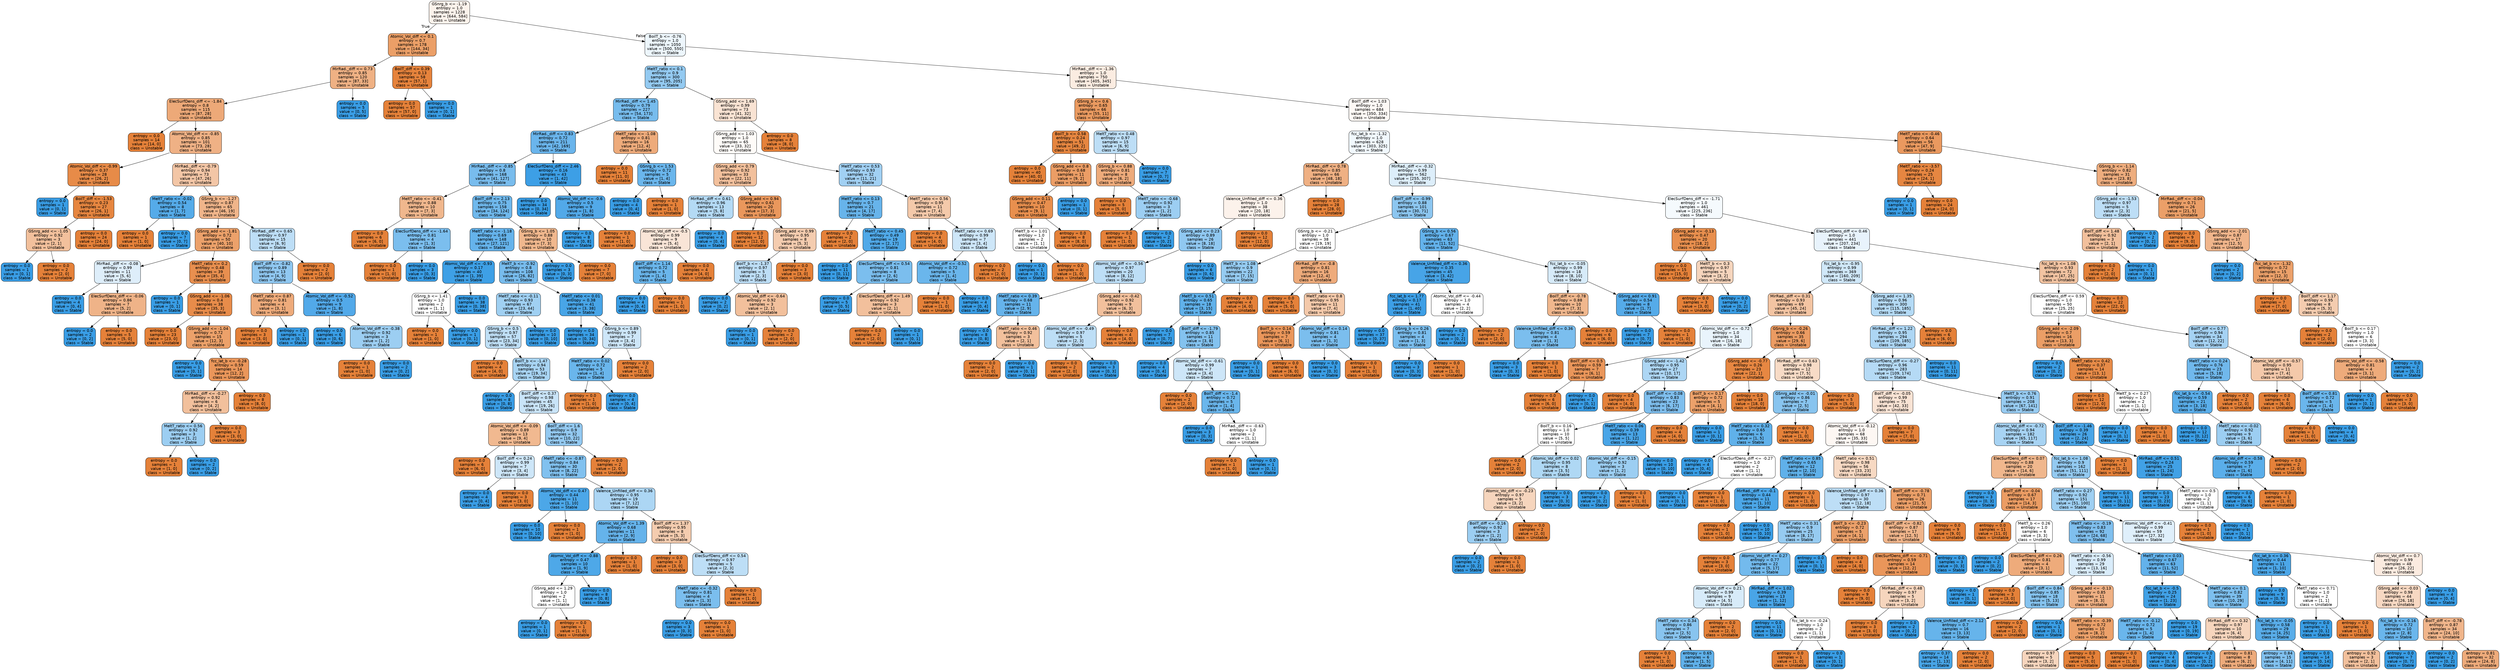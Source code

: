 digraph Tree {
node [shape=box, style="filled, rounded", color="black", fontname=helvetica] ;
edge [fontname=helvetica] ;
0 [label="GSnrg_b <= -1.19\nentropy = 1.0\nsamples = 1228\nvalue = [644, 584]\nclass = Unstable", fillcolor="#e5813918"] ;
1 [label="Atomic_Vol_diff <= 0.1\nentropy = 0.7\nsamples = 178\nvalue = [144, 34]\nclass = Unstable", fillcolor="#e58139c3"] ;
0 -> 1 [labeldistance=2.5, labelangle=45, headlabel="True"] ;
2 [label="MirRad._diff <= 0.73\nentropy = 0.85\nsamples = 120\nvalue = [87, 33]\nclass = Unstable", fillcolor="#e581399e"] ;
1 -> 2 ;
3 [label="ElecSurfDens_diff <= -1.84\nentropy = 0.8\nsamples = 115\nvalue = [87, 28]\nclass = Unstable", fillcolor="#e58139ad"] ;
2 -> 3 ;
4 [label="entropy = 0.0\nsamples = 14\nvalue = [14, 0]\nclass = Unstable", fillcolor="#e58139ff"] ;
3 -> 4 ;
5 [label="Atomic_Vol_diff <= -0.85\nentropy = 0.85\nsamples = 101\nvalue = [73, 28]\nclass = Unstable", fillcolor="#e581399d"] ;
3 -> 5 ;
6 [label="Atomic_Vol_diff <= -0.99\nentropy = 0.37\nsamples = 28\nvalue = [26, 2]\nclass = Unstable", fillcolor="#e58139eb"] ;
5 -> 6 ;
7 [label="entropy = 0.0\nsamples = 1\nvalue = [0, 1]\nclass = Stable", fillcolor="#399de5ff"] ;
6 -> 7 ;
8 [label="BoilT_diff <= -1.53\nentropy = 0.23\nsamples = 27\nvalue = [26, 1]\nclass = Unstable", fillcolor="#e58139f5"] ;
6 -> 8 ;
9 [label="GSnrg_add <= -1.05\nentropy = 0.92\nsamples = 3\nvalue = [2, 1]\nclass = Unstable", fillcolor="#e581397f"] ;
8 -> 9 ;
10 [label="entropy = 0.0\nsamples = 1\nvalue = [0, 1]\nclass = Stable", fillcolor="#399de5ff"] ;
9 -> 10 ;
11 [label="entropy = 0.0\nsamples = 2\nvalue = [2, 0]\nclass = Unstable", fillcolor="#e58139ff"] ;
9 -> 11 ;
12 [label="entropy = 0.0\nsamples = 24\nvalue = [24, 0]\nclass = Unstable", fillcolor="#e58139ff"] ;
8 -> 12 ;
13 [label="MirRad._diff <= -0.79\nentropy = 0.94\nsamples = 73\nvalue = [47, 26]\nclass = Unstable", fillcolor="#e5813972"] ;
5 -> 13 ;
14 [label="MeltT_ratio <= -0.02\nentropy = 0.54\nsamples = 8\nvalue = [1, 7]\nclass = Stable", fillcolor="#399de5db"] ;
13 -> 14 ;
15 [label="entropy = 0.0\nsamples = 1\nvalue = [1, 0]\nclass = Unstable", fillcolor="#e58139ff"] ;
14 -> 15 ;
16 [label="entropy = 0.0\nsamples = 7\nvalue = [0, 7]\nclass = Stable", fillcolor="#399de5ff"] ;
14 -> 16 ;
17 [label="GSnrg_b <= -1.27\nentropy = 0.87\nsamples = 65\nvalue = [46, 19]\nclass = Unstable", fillcolor="#e5813996"] ;
13 -> 17 ;
18 [label="GSnrg_add <= -1.81\nentropy = 0.72\nsamples = 50\nvalue = [40, 10]\nclass = Unstable", fillcolor="#e58139bf"] ;
17 -> 18 ;
19 [label="MirRad._diff <= -0.08\nentropy = 0.99\nsamples = 11\nvalue = [5, 6]\nclass = Stable", fillcolor="#399de52a"] ;
18 -> 19 ;
20 [label="entropy = 0.0\nsamples = 4\nvalue = [0, 4]\nclass = Stable", fillcolor="#399de5ff"] ;
19 -> 20 ;
21 [label="ElecSurfDens_diff <= -0.06\nentropy = 0.86\nsamples = 7\nvalue = [5, 2]\nclass = Unstable", fillcolor="#e5813999"] ;
19 -> 21 ;
22 [label="entropy = 0.0\nsamples = 2\nvalue = [0, 2]\nclass = Stable", fillcolor="#399de5ff"] ;
21 -> 22 ;
23 [label="entropy = 0.0\nsamples = 5\nvalue = [5, 0]\nclass = Unstable", fillcolor="#e58139ff"] ;
21 -> 23 ;
24 [label="MeltT_ratio <= 0.2\nentropy = 0.48\nsamples = 39\nvalue = [35, 4]\nclass = Unstable", fillcolor="#e58139e2"] ;
18 -> 24 ;
25 [label="entropy = 0.0\nsamples = 1\nvalue = [0, 1]\nclass = Stable", fillcolor="#399de5ff"] ;
24 -> 25 ;
26 [label="GSnrg_add <= -1.06\nentropy = 0.4\nsamples = 38\nvalue = [35, 3]\nclass = Unstable", fillcolor="#e58139e9"] ;
24 -> 26 ;
27 [label="entropy = 0.0\nsamples = 23\nvalue = [23, 0]\nclass = Unstable", fillcolor="#e58139ff"] ;
26 -> 27 ;
28 [label="GSnrg_add <= -1.04\nentropy = 0.72\nsamples = 15\nvalue = [12, 3]\nclass = Unstable", fillcolor="#e58139bf"] ;
26 -> 28 ;
29 [label="entropy = 0.0\nsamples = 1\nvalue = [0, 1]\nclass = Stable", fillcolor="#399de5ff"] ;
28 -> 29 ;
30 [label="fcc_lat_b <= -0.28\nentropy = 0.59\nsamples = 14\nvalue = [12, 2]\nclass = Unstable", fillcolor="#e58139d4"] ;
28 -> 30 ;
31 [label="MirRad._diff <= -0.27\nentropy = 0.92\nsamples = 6\nvalue = [4, 2]\nclass = Unstable", fillcolor="#e581397f"] ;
30 -> 31 ;
32 [label="MeltT_ratio <= 0.56\nentropy = 0.92\nsamples = 3\nvalue = [1, 2]\nclass = Stable", fillcolor="#399de57f"] ;
31 -> 32 ;
33 [label="entropy = 0.0\nsamples = 1\nvalue = [1, 0]\nclass = Unstable", fillcolor="#e58139ff"] ;
32 -> 33 ;
34 [label="entropy = 0.0\nsamples = 2\nvalue = [0, 2]\nclass = Stable", fillcolor="#399de5ff"] ;
32 -> 34 ;
35 [label="entropy = 0.0\nsamples = 3\nvalue = [3, 0]\nclass = Unstable", fillcolor="#e58139ff"] ;
31 -> 35 ;
36 [label="entropy = 0.0\nsamples = 8\nvalue = [8, 0]\nclass = Unstable", fillcolor="#e58139ff"] ;
30 -> 36 ;
37 [label="MirRad._diff <= 0.65\nentropy = 0.97\nsamples = 15\nvalue = [6, 9]\nclass = Stable", fillcolor="#399de555"] ;
17 -> 37 ;
38 [label="BoilT_diff <= -0.82\nentropy = 0.89\nsamples = 13\nvalue = [4, 9]\nclass = Stable", fillcolor="#399de58e"] ;
37 -> 38 ;
39 [label="MeltT_ratio <= 0.87\nentropy = 0.81\nsamples = 4\nvalue = [3, 1]\nclass = Unstable", fillcolor="#e58139aa"] ;
38 -> 39 ;
40 [label="entropy = 0.0\nsamples = 3\nvalue = [3, 0]\nclass = Unstable", fillcolor="#e58139ff"] ;
39 -> 40 ;
41 [label="entropy = 0.0\nsamples = 1\nvalue = [0, 1]\nclass = Stable", fillcolor="#399de5ff"] ;
39 -> 41 ;
42 [label="Atomic_Vol_diff <= -0.52\nentropy = 0.5\nsamples = 9\nvalue = [1, 8]\nclass = Stable", fillcolor="#399de5df"] ;
38 -> 42 ;
43 [label="entropy = 0.0\nsamples = 6\nvalue = [0, 6]\nclass = Stable", fillcolor="#399de5ff"] ;
42 -> 43 ;
44 [label="Atomic_Vol_diff <= -0.38\nentropy = 0.92\nsamples = 3\nvalue = [1, 2]\nclass = Stable", fillcolor="#399de57f"] ;
42 -> 44 ;
45 [label="entropy = 0.0\nsamples = 1\nvalue = [1, 0]\nclass = Unstable", fillcolor="#e58139ff"] ;
44 -> 45 ;
46 [label="entropy = 0.0\nsamples = 2\nvalue = [0, 2]\nclass = Stable", fillcolor="#399de5ff"] ;
44 -> 46 ;
47 [label="entropy = 0.0\nsamples = 2\nvalue = [2, 0]\nclass = Unstable", fillcolor="#e58139ff"] ;
37 -> 47 ;
48 [label="entropy = 0.0\nsamples = 5\nvalue = [0, 5]\nclass = Stable", fillcolor="#399de5ff"] ;
2 -> 48 ;
49 [label="BoilT_diff <= 0.39\nentropy = 0.13\nsamples = 58\nvalue = [57, 1]\nclass = Unstable", fillcolor="#e58139fb"] ;
1 -> 49 ;
50 [label="entropy = 0.0\nsamples = 57\nvalue = [57, 0]\nclass = Unstable", fillcolor="#e58139ff"] ;
49 -> 50 ;
51 [label="entropy = 0.0\nsamples = 1\nvalue = [0, 1]\nclass = Stable", fillcolor="#399de5ff"] ;
49 -> 51 ;
52 [label="BoilT_b <= -0.76\nentropy = 1.0\nsamples = 1050\nvalue = [500, 550]\nclass = Stable", fillcolor="#399de517"] ;
0 -> 52 [labeldistance=2.5, labelangle=-45, headlabel="False"] ;
53 [label="MeltT_ratio <= 0.1\nentropy = 0.9\nsamples = 300\nvalue = [95, 205]\nclass = Stable", fillcolor="#399de589"] ;
52 -> 53 ;
54 [label="MirRad._diff <= 1.45\nentropy = 0.79\nsamples = 227\nvalue = [54, 173]\nclass = Stable", fillcolor="#399de5af"] ;
53 -> 54 ;
55 [label="MirRad._diff <= 0.83\nentropy = 0.72\nsamples = 211\nvalue = [42, 169]\nclass = Stable", fillcolor="#399de5c0"] ;
54 -> 55 ;
56 [label="MirRad._diff <= -0.85\nentropy = 0.8\nsamples = 168\nvalue = [41, 127]\nclass = Stable", fillcolor="#399de5ad"] ;
55 -> 56 ;
57 [label="MeltT_ratio <= -0.41\nentropy = 0.88\nsamples = 10\nvalue = [7, 3]\nclass = Unstable", fillcolor="#e5813992"] ;
56 -> 57 ;
58 [label="entropy = 0.0\nsamples = 6\nvalue = [6, 0]\nclass = Unstable", fillcolor="#e58139ff"] ;
57 -> 58 ;
59 [label="ElecSurfDens_diff <= -1.64\nentropy = 0.81\nsamples = 4\nvalue = [1, 3]\nclass = Stable", fillcolor="#399de5aa"] ;
57 -> 59 ;
60 [label="entropy = 0.0\nsamples = 1\nvalue = [1, 0]\nclass = Unstable", fillcolor="#e58139ff"] ;
59 -> 60 ;
61 [label="entropy = 0.0\nsamples = 3\nvalue = [0, 3]\nclass = Stable", fillcolor="#399de5ff"] ;
59 -> 61 ;
62 [label="BoilT_diff <= 2.13\nentropy = 0.75\nsamples = 158\nvalue = [34, 124]\nclass = Stable", fillcolor="#399de5b9"] ;
56 -> 62 ;
63 [label="MeltT_ratio <= -1.18\nentropy = 0.69\nsamples = 148\nvalue = [27, 121]\nclass = Stable", fillcolor="#399de5c6"] ;
62 -> 63 ;
64 [label="Atomic_Vol_diff <= -0.93\nentropy = 0.17\nsamples = 40\nvalue = [1, 39]\nclass = Stable", fillcolor="#399de5f8"] ;
63 -> 64 ;
65 [label="GSnrg_b <= 1.41\nentropy = 1.0\nsamples = 2\nvalue = [1, 1]\nclass = Unstable", fillcolor="#e5813900"] ;
64 -> 65 ;
66 [label="entropy = 0.0\nsamples = 1\nvalue = [1, 0]\nclass = Unstable", fillcolor="#e58139ff"] ;
65 -> 66 ;
67 [label="entropy = 0.0\nsamples = 1\nvalue = [0, 1]\nclass = Stable", fillcolor="#399de5ff"] ;
65 -> 67 ;
68 [label="entropy = 0.0\nsamples = 38\nvalue = [0, 38]\nclass = Stable", fillcolor="#399de5ff"] ;
64 -> 68 ;
69 [label="MeltT_b <= -0.92\nentropy = 0.8\nsamples = 108\nvalue = [26, 82]\nclass = Stable", fillcolor="#399de5ae"] ;
63 -> 69 ;
70 [label="MeltT_ratio <= -0.11\nentropy = 0.93\nsamples = 67\nvalue = [23, 44]\nclass = Stable", fillcolor="#399de57a"] ;
69 -> 70 ;
71 [label="GSnrg_b <= 0.5\nentropy = 0.97\nsamples = 57\nvalue = [23, 34]\nclass = Stable", fillcolor="#399de552"] ;
70 -> 71 ;
72 [label="entropy = 0.0\nsamples = 4\nvalue = [4, 0]\nclass = Unstable", fillcolor="#e58139ff"] ;
71 -> 72 ;
73 [label="BoilT_b <= -1.47\nentropy = 0.94\nsamples = 53\nvalue = [19, 34]\nclass = Stable", fillcolor="#399de570"] ;
71 -> 73 ;
74 [label="entropy = 0.0\nsamples = 8\nvalue = [0, 8]\nclass = Stable", fillcolor="#399de5ff"] ;
73 -> 74 ;
75 [label="BoilT_diff <= 0.37\nentropy = 0.98\nsamples = 45\nvalue = [19, 26]\nclass = Stable", fillcolor="#399de545"] ;
73 -> 75 ;
76 [label="Atomic_Vol_diff <= -0.09\nentropy = 0.89\nsamples = 13\nvalue = [9, 4]\nclass = Unstable", fillcolor="#e581398e"] ;
75 -> 76 ;
77 [label="entropy = 0.0\nsamples = 6\nvalue = [6, 0]\nclass = Unstable", fillcolor="#e58139ff"] ;
76 -> 77 ;
78 [label="BoilT_diff <= 0.24\nentropy = 0.99\nsamples = 7\nvalue = [3, 4]\nclass = Stable", fillcolor="#399de540"] ;
76 -> 78 ;
79 [label="entropy = 0.0\nsamples = 4\nvalue = [0, 4]\nclass = Stable", fillcolor="#399de5ff"] ;
78 -> 79 ;
80 [label="entropy = 0.0\nsamples = 3\nvalue = [3, 0]\nclass = Unstable", fillcolor="#e58139ff"] ;
78 -> 80 ;
81 [label="BoilT_diff <= 1.6\nentropy = 0.9\nsamples = 32\nvalue = [10, 22]\nclass = Stable", fillcolor="#399de58b"] ;
75 -> 81 ;
82 [label="MeltT_ratio <= -0.87\nentropy = 0.84\nsamples = 30\nvalue = [8, 22]\nclass = Stable", fillcolor="#399de5a2"] ;
81 -> 82 ;
83 [label="Atomic_Vol_diff <= 0.47\nentropy = 0.44\nsamples = 11\nvalue = [1, 10]\nclass = Stable", fillcolor="#399de5e6"] ;
82 -> 83 ;
84 [label="entropy = 0.0\nsamples = 10\nvalue = [0, 10]\nclass = Stable", fillcolor="#399de5ff"] ;
83 -> 84 ;
85 [label="entropy = 0.0\nsamples = 1\nvalue = [1, 0]\nclass = Unstable", fillcolor="#e58139ff"] ;
83 -> 85 ;
86 [label="Valence_Unfilled_diff <= 0.36\nentropy = 0.95\nsamples = 19\nvalue = [7, 12]\nclass = Stable", fillcolor="#399de56a"] ;
82 -> 86 ;
87 [label="Atomic_Vol_diff <= 1.39\nentropy = 0.68\nsamples = 11\nvalue = [2, 9]\nclass = Stable", fillcolor="#399de5c6"] ;
86 -> 87 ;
88 [label="Atomic_Vol_diff <= -0.88\nentropy = 0.47\nsamples = 10\nvalue = [1, 9]\nclass = Stable", fillcolor="#399de5e3"] ;
87 -> 88 ;
89 [label="GSnrg_add <= 1.29\nentropy = 1.0\nsamples = 2\nvalue = [1, 1]\nclass = Unstable", fillcolor="#e5813900"] ;
88 -> 89 ;
90 [label="entropy = 0.0\nsamples = 1\nvalue = [0, 1]\nclass = Stable", fillcolor="#399de5ff"] ;
89 -> 90 ;
91 [label="entropy = 0.0\nsamples = 1\nvalue = [1, 0]\nclass = Unstable", fillcolor="#e58139ff"] ;
89 -> 91 ;
92 [label="entropy = 0.0\nsamples = 8\nvalue = [0, 8]\nclass = Stable", fillcolor="#399de5ff"] ;
88 -> 92 ;
93 [label="entropy = 0.0\nsamples = 1\nvalue = [1, 0]\nclass = Unstable", fillcolor="#e58139ff"] ;
87 -> 93 ;
94 [label="BoilT_diff <= 1.37\nentropy = 0.95\nsamples = 8\nvalue = [5, 3]\nclass = Unstable", fillcolor="#e5813966"] ;
86 -> 94 ;
95 [label="entropy = 0.0\nsamples = 3\nvalue = [3, 0]\nclass = Unstable", fillcolor="#e58139ff"] ;
94 -> 95 ;
96 [label="ElecSurfDens_diff <= 0.54\nentropy = 0.97\nsamples = 5\nvalue = [2, 3]\nclass = Stable", fillcolor="#399de555"] ;
94 -> 96 ;
97 [label="MeltT_ratio <= -0.32\nentropy = 0.81\nsamples = 4\nvalue = [1, 3]\nclass = Stable", fillcolor="#399de5aa"] ;
96 -> 97 ;
98 [label="entropy = 0.0\nsamples = 3\nvalue = [0, 3]\nclass = Stable", fillcolor="#399de5ff"] ;
97 -> 98 ;
99 [label="entropy = 0.0\nsamples = 1\nvalue = [1, 0]\nclass = Unstable", fillcolor="#e58139ff"] ;
97 -> 99 ;
100 [label="entropy = 0.0\nsamples = 1\nvalue = [1, 0]\nclass = Unstable", fillcolor="#e58139ff"] ;
96 -> 100 ;
101 [label="entropy = 0.0\nsamples = 2\nvalue = [2, 0]\nclass = Unstable", fillcolor="#e58139ff"] ;
81 -> 101 ;
102 [label="entropy = 0.0\nsamples = 10\nvalue = [0, 10]\nclass = Stable", fillcolor="#399de5ff"] ;
70 -> 102 ;
103 [label="MeltT_ratio <= 0.01\nentropy = 0.38\nsamples = 41\nvalue = [3, 38]\nclass = Stable", fillcolor="#399de5eb"] ;
69 -> 103 ;
104 [label="entropy = 0.0\nsamples = 34\nvalue = [0, 34]\nclass = Stable", fillcolor="#399de5ff"] ;
103 -> 104 ;
105 [label="GSnrg_b <= 0.89\nentropy = 0.99\nsamples = 7\nvalue = [3, 4]\nclass = Stable", fillcolor="#399de540"] ;
103 -> 105 ;
106 [label="MeltT_ratio <= 0.02\nentropy = 0.72\nsamples = 5\nvalue = [1, 4]\nclass = Stable", fillcolor="#399de5bf"] ;
105 -> 106 ;
107 [label="entropy = 0.0\nsamples = 1\nvalue = [1, 0]\nclass = Unstable", fillcolor="#e58139ff"] ;
106 -> 107 ;
108 [label="entropy = 0.0\nsamples = 4\nvalue = [0, 4]\nclass = Stable", fillcolor="#399de5ff"] ;
106 -> 108 ;
109 [label="entropy = 0.0\nsamples = 2\nvalue = [2, 0]\nclass = Unstable", fillcolor="#e58139ff"] ;
105 -> 109 ;
110 [label="GSnrg_b <= 1.05\nentropy = 0.88\nsamples = 10\nvalue = [7, 3]\nclass = Unstable", fillcolor="#e5813992"] ;
62 -> 110 ;
111 [label="entropy = 0.0\nsamples = 3\nvalue = [0, 3]\nclass = Stable", fillcolor="#399de5ff"] ;
110 -> 111 ;
112 [label="entropy = 0.0\nsamples = 7\nvalue = [7, 0]\nclass = Unstable", fillcolor="#e58139ff"] ;
110 -> 112 ;
113 [label="ElecSurfDens_diff <= 2.46\nentropy = 0.16\nsamples = 43\nvalue = [1, 42]\nclass = Stable", fillcolor="#399de5f9"] ;
55 -> 113 ;
114 [label="entropy = 0.0\nsamples = 34\nvalue = [0, 34]\nclass = Stable", fillcolor="#399de5ff"] ;
113 -> 114 ;
115 [label="Atomic_Vol_diff <= -0.6\nentropy = 0.5\nsamples = 9\nvalue = [1, 8]\nclass = Stable", fillcolor="#399de5df"] ;
113 -> 115 ;
116 [label="entropy = 0.0\nsamples = 8\nvalue = [0, 8]\nclass = Stable", fillcolor="#399de5ff"] ;
115 -> 116 ;
117 [label="entropy = 0.0\nsamples = 1\nvalue = [1, 0]\nclass = Unstable", fillcolor="#e58139ff"] ;
115 -> 117 ;
118 [label="MeltT_ratio <= -1.08\nentropy = 0.81\nsamples = 16\nvalue = [12, 4]\nclass = Unstable", fillcolor="#e58139aa"] ;
54 -> 118 ;
119 [label="entropy = 0.0\nsamples = 11\nvalue = [11, 0]\nclass = Unstable", fillcolor="#e58139ff"] ;
118 -> 119 ;
120 [label="GSnrg_b <= 1.53\nentropy = 0.72\nsamples = 5\nvalue = [1, 4]\nclass = Stable", fillcolor="#399de5bf"] ;
118 -> 120 ;
121 [label="entropy = 0.0\nsamples = 4\nvalue = [0, 4]\nclass = Stable", fillcolor="#399de5ff"] ;
120 -> 121 ;
122 [label="entropy = 0.0\nsamples = 1\nvalue = [1, 0]\nclass = Unstable", fillcolor="#e58139ff"] ;
120 -> 122 ;
123 [label="GSnrg_add <= 1.69\nentropy = 0.99\nsamples = 73\nvalue = [41, 32]\nclass = Unstable", fillcolor="#e5813938"] ;
53 -> 123 ;
124 [label="GSnrg_add <= 1.03\nentropy = 1.0\nsamples = 65\nvalue = [33, 32]\nclass = Unstable", fillcolor="#e5813908"] ;
123 -> 124 ;
125 [label="GSnrg_add <= 0.79\nentropy = 0.92\nsamples = 33\nvalue = [22, 11]\nclass = Unstable", fillcolor="#e581397f"] ;
124 -> 125 ;
126 [label="MirRad._diff <= 0.61\nentropy = 0.96\nsamples = 13\nvalue = [5, 8]\nclass = Stable", fillcolor="#399de560"] ;
125 -> 126 ;
127 [label="Atomic_Vol_diff <= -0.5\nentropy = 0.99\nsamples = 9\nvalue = [5, 4]\nclass = Unstable", fillcolor="#e5813933"] ;
126 -> 127 ;
128 [label="BoilT_diff <= 1.14\nentropy = 0.72\nsamples = 5\nvalue = [1, 4]\nclass = Stable", fillcolor="#399de5bf"] ;
127 -> 128 ;
129 [label="entropy = 0.0\nsamples = 4\nvalue = [0, 4]\nclass = Stable", fillcolor="#399de5ff"] ;
128 -> 129 ;
130 [label="entropy = 0.0\nsamples = 1\nvalue = [1, 0]\nclass = Unstable", fillcolor="#e58139ff"] ;
128 -> 130 ;
131 [label="entropy = 0.0\nsamples = 4\nvalue = [4, 0]\nclass = Unstable", fillcolor="#e58139ff"] ;
127 -> 131 ;
132 [label="entropy = 0.0\nsamples = 4\nvalue = [0, 4]\nclass = Stable", fillcolor="#399de5ff"] ;
126 -> 132 ;
133 [label="GSnrg_add <= 0.94\nentropy = 0.61\nsamples = 20\nvalue = [17, 3]\nclass = Unstable", fillcolor="#e58139d2"] ;
125 -> 133 ;
134 [label="entropy = 0.0\nsamples = 12\nvalue = [12, 0]\nclass = Unstable", fillcolor="#e58139ff"] ;
133 -> 134 ;
135 [label="GSnrg_add <= 0.99\nentropy = 0.95\nsamples = 8\nvalue = [5, 3]\nclass = Unstable", fillcolor="#e5813966"] ;
133 -> 135 ;
136 [label="BoilT_b <= -1.37\nentropy = 0.97\nsamples = 5\nvalue = [2, 3]\nclass = Stable", fillcolor="#399de555"] ;
135 -> 136 ;
137 [label="entropy = 0.0\nsamples = 2\nvalue = [0, 2]\nclass = Stable", fillcolor="#399de5ff"] ;
136 -> 137 ;
138 [label="Atomic_Vol_diff <= -0.64\nentropy = 0.92\nsamples = 3\nvalue = [2, 1]\nclass = Unstable", fillcolor="#e581397f"] ;
136 -> 138 ;
139 [label="entropy = 0.0\nsamples = 1\nvalue = [0, 1]\nclass = Stable", fillcolor="#399de5ff"] ;
138 -> 139 ;
140 [label="entropy = 0.0\nsamples = 2\nvalue = [2, 0]\nclass = Unstable", fillcolor="#e58139ff"] ;
138 -> 140 ;
141 [label="entropy = 0.0\nsamples = 3\nvalue = [3, 0]\nclass = Unstable", fillcolor="#e58139ff"] ;
135 -> 141 ;
142 [label="MeltT_ratio <= 0.53\nentropy = 0.93\nsamples = 32\nvalue = [11, 21]\nclass = Stable", fillcolor="#399de579"] ;
124 -> 142 ;
143 [label="MeltT_ratio <= 0.13\nentropy = 0.7\nsamples = 21\nvalue = [4, 17]\nclass = Stable", fillcolor="#399de5c3"] ;
142 -> 143 ;
144 [label="entropy = 0.0\nsamples = 2\nvalue = [2, 0]\nclass = Unstable", fillcolor="#e58139ff"] ;
143 -> 144 ;
145 [label="MeltT_ratio <= 0.45\nentropy = 0.49\nsamples = 19\nvalue = [2, 17]\nclass = Stable", fillcolor="#399de5e1"] ;
143 -> 145 ;
146 [label="entropy = 0.0\nsamples = 11\nvalue = [0, 11]\nclass = Stable", fillcolor="#399de5ff"] ;
145 -> 146 ;
147 [label="ElecSurfDens_diff <= 0.54\nentropy = 0.81\nsamples = 8\nvalue = [2, 6]\nclass = Stable", fillcolor="#399de5aa"] ;
145 -> 147 ;
148 [label="entropy = 0.0\nsamples = 5\nvalue = [0, 5]\nclass = Stable", fillcolor="#399de5ff"] ;
147 -> 148 ;
149 [label="ElecSurfDens_diff <= 1.49\nentropy = 0.92\nsamples = 3\nvalue = [2, 1]\nclass = Unstable", fillcolor="#e581397f"] ;
147 -> 149 ;
150 [label="entropy = 0.0\nsamples = 2\nvalue = [2, 0]\nclass = Unstable", fillcolor="#e58139ff"] ;
149 -> 150 ;
151 [label="entropy = 0.0\nsamples = 1\nvalue = [0, 1]\nclass = Stable", fillcolor="#399de5ff"] ;
149 -> 151 ;
152 [label="MeltT_ratio <= 0.56\nentropy = 0.95\nsamples = 11\nvalue = [7, 4]\nclass = Unstable", fillcolor="#e581396d"] ;
142 -> 152 ;
153 [label="entropy = 0.0\nsamples = 4\nvalue = [4, 0]\nclass = Unstable", fillcolor="#e58139ff"] ;
152 -> 153 ;
154 [label="MeltT_ratio <= 0.69\nentropy = 0.99\nsamples = 7\nvalue = [3, 4]\nclass = Stable", fillcolor="#399de540"] ;
152 -> 154 ;
155 [label="Atomic_Vol_diff <= -0.52\nentropy = 0.72\nsamples = 5\nvalue = [1, 4]\nclass = Stable", fillcolor="#399de5bf"] ;
154 -> 155 ;
156 [label="entropy = 0.0\nsamples = 1\nvalue = [1, 0]\nclass = Unstable", fillcolor="#e58139ff"] ;
155 -> 156 ;
157 [label="entropy = 0.0\nsamples = 4\nvalue = [0, 4]\nclass = Stable", fillcolor="#399de5ff"] ;
155 -> 157 ;
158 [label="entropy = 0.0\nsamples = 2\nvalue = [2, 0]\nclass = Unstable", fillcolor="#e58139ff"] ;
154 -> 158 ;
159 [label="entropy = 0.0\nsamples = 8\nvalue = [8, 0]\nclass = Unstable", fillcolor="#e58139ff"] ;
123 -> 159 ;
160 [label="MirRad._diff <= -1.36\nentropy = 1.0\nsamples = 750\nvalue = [405, 345]\nclass = Unstable", fillcolor="#e5813926"] ;
52 -> 160 ;
161 [label="GSnrg_b <= 0.6\nentropy = 0.65\nsamples = 66\nvalue = [55, 11]\nclass = Unstable", fillcolor="#e58139cc"] ;
160 -> 161 ;
162 [label="BoilT_b <= 0.58\nentropy = 0.24\nsamples = 51\nvalue = [49, 2]\nclass = Unstable", fillcolor="#e58139f5"] ;
161 -> 162 ;
163 [label="entropy = 0.0\nsamples = 40\nvalue = [40, 0]\nclass = Unstable", fillcolor="#e58139ff"] ;
162 -> 163 ;
164 [label="GSnrg_add <= 0.8\nentropy = 0.68\nsamples = 11\nvalue = [9, 2]\nclass = Unstable", fillcolor="#e58139c6"] ;
162 -> 164 ;
165 [label="GSnrg_add <= 0.11\nentropy = 0.47\nsamples = 10\nvalue = [9, 1]\nclass = Unstable", fillcolor="#e58139e3"] ;
164 -> 165 ;
166 [label="MeltT_b <= 1.01\nentropy = 1.0\nsamples = 2\nvalue = [1, 1]\nclass = Unstable", fillcolor="#e5813900"] ;
165 -> 166 ;
167 [label="entropy = 0.0\nsamples = 1\nvalue = [0, 1]\nclass = Stable", fillcolor="#399de5ff"] ;
166 -> 167 ;
168 [label="entropy = 0.0\nsamples = 1\nvalue = [1, 0]\nclass = Unstable", fillcolor="#e58139ff"] ;
166 -> 168 ;
169 [label="entropy = 0.0\nsamples = 8\nvalue = [8, 0]\nclass = Unstable", fillcolor="#e58139ff"] ;
165 -> 169 ;
170 [label="entropy = 0.0\nsamples = 1\nvalue = [0, 1]\nclass = Stable", fillcolor="#399de5ff"] ;
164 -> 170 ;
171 [label="MeltT_ratio <= 0.48\nentropy = 0.97\nsamples = 15\nvalue = [6, 9]\nclass = Stable", fillcolor="#399de555"] ;
161 -> 171 ;
172 [label="GSnrg_b <= 0.88\nentropy = 0.81\nsamples = 8\nvalue = [6, 2]\nclass = Unstable", fillcolor="#e58139aa"] ;
171 -> 172 ;
173 [label="entropy = 0.0\nsamples = 5\nvalue = [5, 0]\nclass = Unstable", fillcolor="#e58139ff"] ;
172 -> 173 ;
174 [label="MeltT_ratio <= -0.68\nentropy = 0.92\nsamples = 3\nvalue = [1, 2]\nclass = Stable", fillcolor="#399de57f"] ;
172 -> 174 ;
175 [label="entropy = 0.0\nsamples = 1\nvalue = [1, 0]\nclass = Unstable", fillcolor="#e58139ff"] ;
174 -> 175 ;
176 [label="entropy = 0.0\nsamples = 2\nvalue = [0, 2]\nclass = Stable", fillcolor="#399de5ff"] ;
174 -> 176 ;
177 [label="entropy = 0.0\nsamples = 7\nvalue = [0, 7]\nclass = Stable", fillcolor="#399de5ff"] ;
171 -> 177 ;
178 [label="BoilT_diff <= 1.03\nentropy = 1.0\nsamples = 684\nvalue = [350, 334]\nclass = Unstable", fillcolor="#e581390c"] ;
160 -> 178 ;
179 [label="fcc_lat_b <= -1.32\nentropy = 1.0\nsamples = 628\nvalue = [303, 325]\nclass = Stable", fillcolor="#399de511"] ;
178 -> 179 ;
180 [label="MirRad._diff <= 0.78\nentropy = 0.85\nsamples = 66\nvalue = [48, 18]\nclass = Unstable", fillcolor="#e581399f"] ;
179 -> 180 ;
181 [label="Valence_Unfilled_diff <= 0.36\nentropy = 1.0\nsamples = 38\nvalue = [20, 18]\nclass = Unstable", fillcolor="#e5813919"] ;
180 -> 181 ;
182 [label="GSnrg_add <= 0.23\nentropy = 0.89\nsamples = 26\nvalue = [8, 18]\nclass = Stable", fillcolor="#399de58e"] ;
181 -> 182 ;
183 [label="Atomic_Vol_diff <= -0.56\nentropy = 0.97\nsamples = 20\nvalue = [8, 12]\nclass = Stable", fillcolor="#399de555"] ;
182 -> 183 ;
184 [label="MeltT_ratio <= 0.39\nentropy = 0.68\nsamples = 11\nvalue = [2, 9]\nclass = Stable", fillcolor="#399de5c6"] ;
183 -> 184 ;
185 [label="entropy = 0.0\nsamples = 8\nvalue = [0, 8]\nclass = Stable", fillcolor="#399de5ff"] ;
184 -> 185 ;
186 [label="MeltT_ratio <= 0.46\nentropy = 0.92\nsamples = 3\nvalue = [2, 1]\nclass = Unstable", fillcolor="#e581397f"] ;
184 -> 186 ;
187 [label="entropy = 0.0\nsamples = 2\nvalue = [2, 0]\nclass = Unstable", fillcolor="#e58139ff"] ;
186 -> 187 ;
188 [label="entropy = 0.0\nsamples = 1\nvalue = [0, 1]\nclass = Stable", fillcolor="#399de5ff"] ;
186 -> 188 ;
189 [label="GSnrg_add <= -0.42\nentropy = 0.92\nsamples = 9\nvalue = [6, 3]\nclass = Unstable", fillcolor="#e581397f"] ;
183 -> 189 ;
190 [label="Atomic_Vol_diff <= -0.49\nentropy = 0.97\nsamples = 5\nvalue = [2, 3]\nclass = Stable", fillcolor="#399de555"] ;
189 -> 190 ;
191 [label="entropy = 0.0\nsamples = 2\nvalue = [2, 0]\nclass = Unstable", fillcolor="#e58139ff"] ;
190 -> 191 ;
192 [label="entropy = 0.0\nsamples = 3\nvalue = [0, 3]\nclass = Stable", fillcolor="#399de5ff"] ;
190 -> 192 ;
193 [label="entropy = 0.0\nsamples = 4\nvalue = [4, 0]\nclass = Unstable", fillcolor="#e58139ff"] ;
189 -> 193 ;
194 [label="entropy = 0.0\nsamples = 6\nvalue = [0, 6]\nclass = Stable", fillcolor="#399de5ff"] ;
182 -> 194 ;
195 [label="entropy = 0.0\nsamples = 12\nvalue = [12, 0]\nclass = Unstable", fillcolor="#e58139ff"] ;
181 -> 195 ;
196 [label="entropy = 0.0\nsamples = 28\nvalue = [28, 0]\nclass = Unstable", fillcolor="#e58139ff"] ;
180 -> 196 ;
197 [label="MirRad._diff <= -0.32\nentropy = 0.99\nsamples = 562\nvalue = [255, 307]\nclass = Stable", fillcolor="#399de52b"] ;
179 -> 197 ;
198 [label="BoilT_diff <= -0.99\nentropy = 0.88\nsamples = 101\nvalue = [30, 71]\nclass = Stable", fillcolor="#399de593"] ;
197 -> 198 ;
199 [label="GSnrg_b <= -0.21\nentropy = 1.0\nsamples = 38\nvalue = [19, 19]\nclass = Unstable", fillcolor="#e5813900"] ;
198 -> 199 ;
200 [label="MeltT_b <= 1.08\nentropy = 0.9\nsamples = 22\nvalue = [7, 15]\nclass = Stable", fillcolor="#399de588"] ;
199 -> 200 ;
201 [label="MeltT_b <= 0.51\nentropy = 0.65\nsamples = 18\nvalue = [3, 15]\nclass = Stable", fillcolor="#399de5cc"] ;
200 -> 201 ;
202 [label="entropy = 0.0\nsamples = 7\nvalue = [0, 7]\nclass = Stable", fillcolor="#399de5ff"] ;
201 -> 202 ;
203 [label="BoilT_diff <= -1.79\nentropy = 0.85\nsamples = 11\nvalue = [3, 8]\nclass = Stable", fillcolor="#399de59f"] ;
201 -> 203 ;
204 [label="entropy = 0.0\nsamples = 4\nvalue = [0, 4]\nclass = Stable", fillcolor="#399de5ff"] ;
203 -> 204 ;
205 [label="Atomic_Vol_diff <= -0.61\nentropy = 0.99\nsamples = 7\nvalue = [3, 4]\nclass = Stable", fillcolor="#399de540"] ;
203 -> 205 ;
206 [label="entropy = 0.0\nsamples = 2\nvalue = [2, 0]\nclass = Unstable", fillcolor="#e58139ff"] ;
205 -> 206 ;
207 [label="BoilT_diff <= -1.4\nentropy = 0.72\nsamples = 5\nvalue = [1, 4]\nclass = Stable", fillcolor="#399de5bf"] ;
205 -> 207 ;
208 [label="entropy = 0.0\nsamples = 3\nvalue = [0, 3]\nclass = Stable", fillcolor="#399de5ff"] ;
207 -> 208 ;
209 [label="MirRad._diff <= -0.63\nentropy = 1.0\nsamples = 2\nvalue = [1, 1]\nclass = Unstable", fillcolor="#e5813900"] ;
207 -> 209 ;
210 [label="entropy = 0.0\nsamples = 1\nvalue = [1, 0]\nclass = Unstable", fillcolor="#e58139ff"] ;
209 -> 210 ;
211 [label="entropy = 0.0\nsamples = 1\nvalue = [0, 1]\nclass = Stable", fillcolor="#399de5ff"] ;
209 -> 211 ;
212 [label="entropy = 0.0\nsamples = 4\nvalue = [4, 0]\nclass = Unstable", fillcolor="#e58139ff"] ;
200 -> 212 ;
213 [label="MirRad._diff <= -0.8\nentropy = 0.81\nsamples = 16\nvalue = [12, 4]\nclass = Unstable", fillcolor="#e58139aa"] ;
199 -> 213 ;
214 [label="entropy = 0.0\nsamples = 5\nvalue = [5, 0]\nclass = Unstable", fillcolor="#e58139ff"] ;
213 -> 214 ;
215 [label="MeltT_ratio <= 0.8\nentropy = 0.95\nsamples = 11\nvalue = [7, 4]\nclass = Unstable", fillcolor="#e581396d"] ;
213 -> 215 ;
216 [label="BoilT_b <= 0.14\nentropy = 0.59\nsamples = 7\nvalue = [6, 1]\nclass = Unstable", fillcolor="#e58139d4"] ;
215 -> 216 ;
217 [label="entropy = 0.0\nsamples = 1\nvalue = [0, 1]\nclass = Stable", fillcolor="#399de5ff"] ;
216 -> 217 ;
218 [label="entropy = 0.0\nsamples = 6\nvalue = [6, 0]\nclass = Unstable", fillcolor="#e58139ff"] ;
216 -> 218 ;
219 [label="Atomic_Vol_diff <= 0.14\nentropy = 0.81\nsamples = 4\nvalue = [1, 3]\nclass = Stable", fillcolor="#399de5aa"] ;
215 -> 219 ;
220 [label="entropy = 0.0\nsamples = 3\nvalue = [0, 3]\nclass = Stable", fillcolor="#399de5ff"] ;
219 -> 220 ;
221 [label="entropy = 0.0\nsamples = 1\nvalue = [1, 0]\nclass = Unstable", fillcolor="#e58139ff"] ;
219 -> 221 ;
222 [label="GSnrg_b <= 0.56\nentropy = 0.67\nsamples = 63\nvalue = [11, 52]\nclass = Stable", fillcolor="#399de5c9"] ;
198 -> 222 ;
223 [label="Valence_Unfilled_diff <= 0.36\nentropy = 0.35\nsamples = 45\nvalue = [3, 42]\nclass = Stable", fillcolor="#399de5ed"] ;
222 -> 223 ;
224 [label="fcc_lat_b <= 1.77\nentropy = 0.17\nsamples = 41\nvalue = [1, 40]\nclass = Stable", fillcolor="#399de5f9"] ;
223 -> 224 ;
225 [label="entropy = 0.0\nsamples = 37\nvalue = [0, 37]\nclass = Stable", fillcolor="#399de5ff"] ;
224 -> 225 ;
226 [label="GSnrg_b <= 0.26\nentropy = 0.81\nsamples = 4\nvalue = [1, 3]\nclass = Stable", fillcolor="#399de5aa"] ;
224 -> 226 ;
227 [label="entropy = 0.0\nsamples = 3\nvalue = [0, 3]\nclass = Stable", fillcolor="#399de5ff"] ;
226 -> 227 ;
228 [label="entropy = 0.0\nsamples = 1\nvalue = [1, 0]\nclass = Unstable", fillcolor="#e58139ff"] ;
226 -> 228 ;
229 [label="Atomic_Vol_diff <= -0.44\nentropy = 1.0\nsamples = 4\nvalue = [2, 2]\nclass = Unstable", fillcolor="#e5813900"] ;
223 -> 229 ;
230 [label="entropy = 0.0\nsamples = 2\nvalue = [0, 2]\nclass = Stable", fillcolor="#399de5ff"] ;
229 -> 230 ;
231 [label="entropy = 0.0\nsamples = 2\nvalue = [2, 0]\nclass = Unstable", fillcolor="#e58139ff"] ;
229 -> 231 ;
232 [label="fcc_lat_b <= -0.05\nentropy = 0.99\nsamples = 18\nvalue = [8, 10]\nclass = Stable", fillcolor="#399de533"] ;
222 -> 232 ;
233 [label="BoilT_diff <= -0.78\nentropy = 0.88\nsamples = 10\nvalue = [7, 3]\nclass = Unstable", fillcolor="#e5813992"] ;
232 -> 233 ;
234 [label="Valence_Unfilled_diff <= 0.36\nentropy = 0.81\nsamples = 4\nvalue = [1, 3]\nclass = Stable", fillcolor="#399de5aa"] ;
233 -> 234 ;
235 [label="entropy = 0.0\nsamples = 3\nvalue = [0, 3]\nclass = Stable", fillcolor="#399de5ff"] ;
234 -> 235 ;
236 [label="entropy = 0.0\nsamples = 1\nvalue = [1, 0]\nclass = Unstable", fillcolor="#e58139ff"] ;
234 -> 236 ;
237 [label="entropy = 0.0\nsamples = 6\nvalue = [6, 0]\nclass = Unstable", fillcolor="#e58139ff"] ;
233 -> 237 ;
238 [label="GSnrg_add <= 0.91\nentropy = 0.54\nsamples = 8\nvalue = [1, 7]\nclass = Stable", fillcolor="#399de5db"] ;
232 -> 238 ;
239 [label="entropy = 0.0\nsamples = 7\nvalue = [0, 7]\nclass = Stable", fillcolor="#399de5ff"] ;
238 -> 239 ;
240 [label="entropy = 0.0\nsamples = 1\nvalue = [1, 0]\nclass = Unstable", fillcolor="#e58139ff"] ;
238 -> 240 ;
241 [label="ElecSurfDens_diff <= -1.71\nentropy = 1.0\nsamples = 461\nvalue = [225, 236]\nclass = Stable", fillcolor="#399de50c"] ;
197 -> 241 ;
242 [label="GSnrg_add <= -0.13\nentropy = 0.47\nsamples = 20\nvalue = [18, 2]\nclass = Unstable", fillcolor="#e58139e3"] ;
241 -> 242 ;
243 [label="entropy = 0.0\nsamples = 15\nvalue = [15, 0]\nclass = Unstable", fillcolor="#e58139ff"] ;
242 -> 243 ;
244 [label="MeltT_b <= 0.3\nentropy = 0.97\nsamples = 5\nvalue = [3, 2]\nclass = Unstable", fillcolor="#e5813955"] ;
242 -> 244 ;
245 [label="entropy = 0.0\nsamples = 3\nvalue = [3, 0]\nclass = Unstable", fillcolor="#e58139ff"] ;
244 -> 245 ;
246 [label="entropy = 0.0\nsamples = 2\nvalue = [0, 2]\nclass = Stable", fillcolor="#399de5ff"] ;
244 -> 246 ;
247 [label="ElecSurfDens_diff <= 0.46\nentropy = 1.0\nsamples = 441\nvalue = [207, 234]\nclass = Stable", fillcolor="#399de51d"] ;
241 -> 247 ;
248 [label="fcc_lat_b <= -0.95\nentropy = 0.99\nsamples = 369\nvalue = [160, 209]\nclass = Stable", fillcolor="#399de53c"] ;
247 -> 248 ;
249 [label="MirRad._diff <= 0.31\nentropy = 0.93\nsamples = 69\nvalue = [45, 24]\nclass = Unstable", fillcolor="#e5813977"] ;
248 -> 249 ;
250 [label="Atomic_Vol_diff <= -0.72\nentropy = 1.0\nsamples = 34\nvalue = [16, 18]\nclass = Stable", fillcolor="#399de51c"] ;
249 -> 250 ;
251 [label="BoilT_diff <= 0.5\nentropy = 0.59\nsamples = 7\nvalue = [6, 1]\nclass = Unstable", fillcolor="#e58139d4"] ;
250 -> 251 ;
252 [label="entropy = 0.0\nsamples = 6\nvalue = [6, 0]\nclass = Unstable", fillcolor="#e58139ff"] ;
251 -> 252 ;
253 [label="entropy = 0.0\nsamples = 1\nvalue = [0, 1]\nclass = Stable", fillcolor="#399de5ff"] ;
251 -> 253 ;
254 [label="GSnrg_add <= -1.42\nentropy = 0.95\nsamples = 27\nvalue = [10, 17]\nclass = Stable", fillcolor="#399de569"] ;
250 -> 254 ;
255 [label="entropy = 0.0\nsamples = 4\nvalue = [4, 0]\nclass = Unstable", fillcolor="#e58139ff"] ;
254 -> 255 ;
256 [label="BoilT_diff <= -0.08\nentropy = 0.83\nsamples = 23\nvalue = [6, 17]\nclass = Stable", fillcolor="#399de5a5"] ;
254 -> 256 ;
257 [label="BoilT_b <= 0.16\nentropy = 1.0\nsamples = 10\nvalue = [5, 5]\nclass = Unstable", fillcolor="#e5813900"] ;
256 -> 257 ;
258 [label="entropy = 0.0\nsamples = 2\nvalue = [2, 0]\nclass = Unstable", fillcolor="#e58139ff"] ;
257 -> 258 ;
259 [label="Atomic_Vol_diff <= 0.02\nentropy = 0.95\nsamples = 8\nvalue = [3, 5]\nclass = Stable", fillcolor="#399de566"] ;
257 -> 259 ;
260 [label="Atomic_Vol_diff <= -0.23\nentropy = 0.97\nsamples = 5\nvalue = [3, 2]\nclass = Unstable", fillcolor="#e5813955"] ;
259 -> 260 ;
261 [label="BoilT_diff <= -0.16\nentropy = 0.92\nsamples = 3\nvalue = [1, 2]\nclass = Stable", fillcolor="#399de57f"] ;
260 -> 261 ;
262 [label="entropy = 0.0\nsamples = 2\nvalue = [0, 2]\nclass = Stable", fillcolor="#399de5ff"] ;
261 -> 262 ;
263 [label="entropy = 0.0\nsamples = 1\nvalue = [1, 0]\nclass = Unstable", fillcolor="#e58139ff"] ;
261 -> 263 ;
264 [label="entropy = 0.0\nsamples = 2\nvalue = [2, 0]\nclass = Unstable", fillcolor="#e58139ff"] ;
260 -> 264 ;
265 [label="entropy = 0.0\nsamples = 3\nvalue = [0, 3]\nclass = Stable", fillcolor="#399de5ff"] ;
259 -> 265 ;
266 [label="MeltT_ratio <= 0.06\nentropy = 0.39\nsamples = 13\nvalue = [1, 12]\nclass = Stable", fillcolor="#399de5ea"] ;
256 -> 266 ;
267 [label="Atomic_Vol_diff <= -0.15\nentropy = 0.92\nsamples = 3\nvalue = [1, 2]\nclass = Stable", fillcolor="#399de57f"] ;
266 -> 267 ;
268 [label="entropy = 0.0\nsamples = 2\nvalue = [0, 2]\nclass = Stable", fillcolor="#399de5ff"] ;
267 -> 268 ;
269 [label="entropy = 0.0\nsamples = 1\nvalue = [1, 0]\nclass = Unstable", fillcolor="#e58139ff"] ;
267 -> 269 ;
270 [label="entropy = 0.0\nsamples = 10\nvalue = [0, 10]\nclass = Stable", fillcolor="#399de5ff"] ;
266 -> 270 ;
271 [label="GSnrg_b <= -0.26\nentropy = 0.66\nsamples = 35\nvalue = [29, 6]\nclass = Unstable", fillcolor="#e58139ca"] ;
249 -> 271 ;
272 [label="GSnrg_add <= -0.77\nentropy = 0.26\nsamples = 23\nvalue = [22, 1]\nclass = Unstable", fillcolor="#e58139f3"] ;
271 -> 272 ;
273 [label="BoilT_b <= 0.17\nentropy = 0.72\nsamples = 5\nvalue = [4, 1]\nclass = Unstable", fillcolor="#e58139bf"] ;
272 -> 273 ;
274 [label="entropy = 0.0\nsamples = 4\nvalue = [4, 0]\nclass = Unstable", fillcolor="#e58139ff"] ;
273 -> 274 ;
275 [label="entropy = 0.0\nsamples = 1\nvalue = [0, 1]\nclass = Stable", fillcolor="#399de5ff"] ;
273 -> 275 ;
276 [label="entropy = 0.0\nsamples = 18\nvalue = [18, 0]\nclass = Unstable", fillcolor="#e58139ff"] ;
272 -> 276 ;
277 [label="MirRad._diff <= 0.63\nentropy = 0.98\nsamples = 12\nvalue = [7, 5]\nclass = Unstable", fillcolor="#e5813949"] ;
271 -> 277 ;
278 [label="GSnrg_add <= -0.01\nentropy = 0.86\nsamples = 7\nvalue = [2, 5]\nclass = Stable", fillcolor="#399de599"] ;
277 -> 278 ;
279 [label="MeltT_ratio <= 0.32\nentropy = 0.65\nsamples = 6\nvalue = [1, 5]\nclass = Stable", fillcolor="#399de5cc"] ;
278 -> 279 ;
280 [label="entropy = 0.0\nsamples = 4\nvalue = [0, 4]\nclass = Stable", fillcolor="#399de5ff"] ;
279 -> 280 ;
281 [label="ElecSurfDens_diff <= -0.27\nentropy = 1.0\nsamples = 2\nvalue = [1, 1]\nclass = Unstable", fillcolor="#e5813900"] ;
279 -> 281 ;
282 [label="entropy = 0.0\nsamples = 1\nvalue = [0, 1]\nclass = Stable", fillcolor="#399de5ff"] ;
281 -> 282 ;
283 [label="entropy = 0.0\nsamples = 1\nvalue = [1, 0]\nclass = Unstable", fillcolor="#e58139ff"] ;
281 -> 283 ;
284 [label="entropy = 0.0\nsamples = 1\nvalue = [1, 0]\nclass = Unstable", fillcolor="#e58139ff"] ;
278 -> 284 ;
285 [label="entropy = 0.0\nsamples = 5\nvalue = [5, 0]\nclass = Unstable", fillcolor="#e58139ff"] ;
277 -> 285 ;
286 [label="GSnrg_add <= 1.35\nentropy = 0.96\nsamples = 300\nvalue = [115, 185]\nclass = Stable", fillcolor="#399de560"] ;
248 -> 286 ;
287 [label="MirRad._diff <= 1.22\nentropy = 0.95\nsamples = 294\nvalue = [109, 185]\nclass = Stable", fillcolor="#399de569"] ;
286 -> 287 ;
288 [label="ElecSurfDens_diff <= -0.27\nentropy = 0.96\nsamples = 283\nvalue = [109, 174]\nclass = Stable", fillcolor="#399de55f"] ;
287 -> 288 ;
289 [label="BoilT_diff <= -0.05\nentropy = 0.99\nsamples = 75\nvalue = [42, 33]\nclass = Unstable", fillcolor="#e5813937"] ;
288 -> 289 ;
290 [label="Atomic_Vol_diff <= -0.12\nentropy = 1.0\nsamples = 68\nvalue = [35, 33]\nclass = Unstable", fillcolor="#e581390f"] ;
289 -> 290 ;
291 [label="MeltT_ratio <= 0.85\nentropy = 0.65\nsamples = 12\nvalue = [2, 10]\nclass = Stable", fillcolor="#399de5cc"] ;
290 -> 291 ;
292 [label="MirRad._diff <= -0.1\nentropy = 0.44\nsamples = 11\nvalue = [1, 10]\nclass = Stable", fillcolor="#399de5e6"] ;
291 -> 292 ;
293 [label="entropy = 0.0\nsamples = 1\nvalue = [1, 0]\nclass = Unstable", fillcolor="#e58139ff"] ;
292 -> 293 ;
294 [label="entropy = 0.0\nsamples = 10\nvalue = [0, 10]\nclass = Stable", fillcolor="#399de5ff"] ;
292 -> 294 ;
295 [label="entropy = 0.0\nsamples = 1\nvalue = [1, 0]\nclass = Unstable", fillcolor="#e58139ff"] ;
291 -> 295 ;
296 [label="MeltT_ratio <= 0.51\nentropy = 0.98\nsamples = 56\nvalue = [33, 23]\nclass = Unstable", fillcolor="#e581394d"] ;
290 -> 296 ;
297 [label="Valence_Unfilled_diff <= 0.36\nentropy = 0.97\nsamples = 30\nvalue = [12, 18]\nclass = Stable", fillcolor="#399de555"] ;
296 -> 297 ;
298 [label="MeltT_ratio <= 0.31\nentropy = 0.9\nsamples = 25\nvalue = [8, 17]\nclass = Stable", fillcolor="#399de587"] ;
297 -> 298 ;
299 [label="entropy = 0.0\nsamples = 3\nvalue = [3, 0]\nclass = Unstable", fillcolor="#e58139ff"] ;
298 -> 299 ;
300 [label="Atomic_Vol_diff <= 0.27\nentropy = 0.77\nsamples = 22\nvalue = [5, 17]\nclass = Stable", fillcolor="#399de5b4"] ;
298 -> 300 ;
301 [label="Atomic_Vol_diff <= 0.21\nentropy = 0.99\nsamples = 9\nvalue = [4, 5]\nclass = Stable", fillcolor="#399de533"] ;
300 -> 301 ;
302 [label="MeltT_ratio <= 0.34\nentropy = 0.86\nsamples = 7\nvalue = [2, 5]\nclass = Stable", fillcolor="#399de599"] ;
301 -> 302 ;
303 [label="entropy = 0.0\nsamples = 1\nvalue = [1, 0]\nclass = Unstable", fillcolor="#e58139ff"] ;
302 -> 303 ;
304 [label="entropy = 0.65\nsamples = 6\nvalue = [1, 5]\nclass = Stable", fillcolor="#399de5cc"] ;
302 -> 304 ;
305 [label="entropy = 0.0\nsamples = 2\nvalue = [2, 0]\nclass = Unstable", fillcolor="#e58139ff"] ;
301 -> 305 ;
306 [label="MirRad._diff <= 1.02\nentropy = 0.39\nsamples = 13\nvalue = [1, 12]\nclass = Stable", fillcolor="#399de5ea"] ;
300 -> 306 ;
307 [label="entropy = 0.0\nsamples = 11\nvalue = [0, 11]\nclass = Stable", fillcolor="#399de5ff"] ;
306 -> 307 ;
308 [label="fcc_lat_b <= -0.24\nentropy = 1.0\nsamples = 2\nvalue = [1, 1]\nclass = Unstable", fillcolor="#e5813900"] ;
306 -> 308 ;
309 [label="entropy = 0.0\nsamples = 1\nvalue = [1, 0]\nclass = Unstable", fillcolor="#e58139ff"] ;
308 -> 309 ;
310 [label="entropy = 0.0\nsamples = 1\nvalue = [0, 1]\nclass = Stable", fillcolor="#399de5ff"] ;
308 -> 310 ;
311 [label="BoilT_b <= -0.23\nentropy = 0.72\nsamples = 5\nvalue = [4, 1]\nclass = Unstable", fillcolor="#e58139bf"] ;
297 -> 311 ;
312 [label="entropy = 0.0\nsamples = 1\nvalue = [0, 1]\nclass = Stable", fillcolor="#399de5ff"] ;
311 -> 312 ;
313 [label="entropy = 0.0\nsamples = 4\nvalue = [4, 0]\nclass = Unstable", fillcolor="#e58139ff"] ;
311 -> 313 ;
314 [label="BoilT_diff <= -0.78\nentropy = 0.71\nsamples = 26\nvalue = [21, 5]\nclass = Unstable", fillcolor="#e58139c2"] ;
296 -> 314 ;
315 [label="BoilT_diff <= -0.82\nentropy = 0.87\nsamples = 17\nvalue = [12, 5]\nclass = Unstable", fillcolor="#e5813995"] ;
314 -> 315 ;
316 [label="ElecSurfDens_diff <= -0.71\nentropy = 0.59\nsamples = 14\nvalue = [12, 2]\nclass = Unstable", fillcolor="#e58139d4"] ;
315 -> 316 ;
317 [label="entropy = 0.0\nsamples = 9\nvalue = [9, 0]\nclass = Unstable", fillcolor="#e58139ff"] ;
316 -> 317 ;
318 [label="MirRad._diff <= 0.48\nentropy = 0.97\nsamples = 5\nvalue = [3, 2]\nclass = Unstable", fillcolor="#e5813955"] ;
316 -> 318 ;
319 [label="entropy = 0.0\nsamples = 3\nvalue = [3, 0]\nclass = Unstable", fillcolor="#e58139ff"] ;
318 -> 319 ;
320 [label="entropy = 0.0\nsamples = 2\nvalue = [0, 2]\nclass = Stable", fillcolor="#399de5ff"] ;
318 -> 320 ;
321 [label="entropy = 0.0\nsamples = 3\nvalue = [0, 3]\nclass = Stable", fillcolor="#399de5ff"] ;
315 -> 321 ;
322 [label="entropy = 0.0\nsamples = 9\nvalue = [9, 0]\nclass = Unstable", fillcolor="#e58139ff"] ;
314 -> 322 ;
323 [label="entropy = 0.0\nsamples = 7\nvalue = [7, 0]\nclass = Unstable", fillcolor="#e58139ff"] ;
289 -> 323 ;
324 [label="MeltT_b <= 0.76\nentropy = 0.91\nsamples = 208\nvalue = [67, 141]\nclass = Stable", fillcolor="#399de586"] ;
288 -> 324 ;
325 [label="Atomic_Vol_diff <= -0.72\nentropy = 0.94\nsamples = 182\nvalue = [65, 117]\nclass = Stable", fillcolor="#399de571"] ;
324 -> 325 ;
326 [label="ElecSurfDens_diff <= 0.07\nentropy = 0.88\nsamples = 20\nvalue = [14, 6]\nclass = Unstable", fillcolor="#e5813992"] ;
325 -> 326 ;
327 [label="entropy = 0.0\nsamples = 3\nvalue = [0, 3]\nclass = Stable", fillcolor="#399de5ff"] ;
326 -> 327 ;
328 [label="BoilT_diff <= -0.04\nentropy = 0.67\nsamples = 17\nvalue = [14, 3]\nclass = Unstable", fillcolor="#e58139c8"] ;
326 -> 328 ;
329 [label="entropy = 0.0\nsamples = 11\nvalue = [11, 0]\nclass = Unstable", fillcolor="#e58139ff"] ;
328 -> 329 ;
330 [label="MeltT_b <= 0.26\nentropy = 1.0\nsamples = 6\nvalue = [3, 3]\nclass = Unstable", fillcolor="#e5813900"] ;
328 -> 330 ;
331 [label="entropy = 0.0\nsamples = 2\nvalue = [0, 2]\nclass = Stable", fillcolor="#399de5ff"] ;
330 -> 331 ;
332 [label="ElecSurfDens_diff <= 0.26\nentropy = 0.81\nsamples = 4\nvalue = [3, 1]\nclass = Unstable", fillcolor="#e58139aa"] ;
330 -> 332 ;
333 [label="entropy = 0.0\nsamples = 1\nvalue = [0, 1]\nclass = Stable", fillcolor="#399de5ff"] ;
332 -> 333 ;
334 [label="entropy = 0.0\nsamples = 3\nvalue = [3, 0]\nclass = Unstable", fillcolor="#e58139ff"] ;
332 -> 334 ;
335 [label="fcc_lat_b <= 1.08\nentropy = 0.9\nsamples = 162\nvalue = [51, 111]\nclass = Stable", fillcolor="#399de58a"] ;
325 -> 335 ;
336 [label="MeltT_ratio <= 0.27\nentropy = 0.92\nsamples = 151\nvalue = [51, 100]\nclass = Stable", fillcolor="#399de57d"] ;
335 -> 336 ;
337 [label="MeltT_ratio <= -0.19\nentropy = 0.83\nsamples = 92\nvalue = [24, 68]\nclass = Stable", fillcolor="#399de5a5"] ;
336 -> 337 ;
338 [label="MeltT_ratio <= -0.56\nentropy = 0.99\nsamples = 29\nvalue = [13, 16]\nclass = Stable", fillcolor="#399de530"] ;
337 -> 338 ;
339 [label="BoilT_diff <= 0.84\nentropy = 0.85\nsamples = 18\nvalue = [5, 13]\nclass = Stable", fillcolor="#399de59d"] ;
338 -> 339 ;
340 [label="Valence_Unfilled_diff <= 2.12\nentropy = 0.7\nsamples = 16\nvalue = [3, 13]\nclass = Stable", fillcolor="#399de5c4"] ;
339 -> 340 ;
341 [label="entropy = 0.37\nsamples = 14\nvalue = [1, 13]\nclass = Stable", fillcolor="#399de5eb"] ;
340 -> 341 ;
342 [label="entropy = 0.0\nsamples = 2\nvalue = [2, 0]\nclass = Unstable", fillcolor="#e58139ff"] ;
340 -> 342 ;
343 [label="entropy = 0.0\nsamples = 2\nvalue = [2, 0]\nclass = Unstable", fillcolor="#e58139ff"] ;
339 -> 343 ;
344 [label="GSnrg_add <= -0.13\nentropy = 0.85\nsamples = 11\nvalue = [8, 3]\nclass = Unstable", fillcolor="#e581399f"] ;
338 -> 344 ;
345 [label="entropy = 0.0\nsamples = 1\nvalue = [0, 1]\nclass = Stable", fillcolor="#399de5ff"] ;
344 -> 345 ;
346 [label="MeltT_ratio <= -0.39\nentropy = 0.72\nsamples = 10\nvalue = [8, 2]\nclass = Unstable", fillcolor="#e58139bf"] ;
344 -> 346 ;
347 [label="entropy = 0.97\nsamples = 5\nvalue = [3, 2]\nclass = Unstable", fillcolor="#e5813955"] ;
346 -> 347 ;
348 [label="entropy = 0.0\nsamples = 5\nvalue = [5, 0]\nclass = Unstable", fillcolor="#e58139ff"] ;
346 -> 348 ;
349 [label="MeltT_ratio <= 0.03\nentropy = 0.67\nsamples = 63\nvalue = [11, 52]\nclass = Stable", fillcolor="#399de5c9"] ;
337 -> 349 ;
350 [label="fcc_lat_b <= -0.5\nentropy = 0.25\nsamples = 24\nvalue = [1, 23]\nclass = Stable", fillcolor="#399de5f4"] ;
349 -> 350 ;
351 [label="MeltT_ratio <= -0.12\nentropy = 0.72\nsamples = 5\nvalue = [1, 4]\nclass = Stable", fillcolor="#399de5bf"] ;
350 -> 351 ;
352 [label="entropy = 0.0\nsamples = 1\nvalue = [1, 0]\nclass = Unstable", fillcolor="#e58139ff"] ;
351 -> 352 ;
353 [label="entropy = 0.0\nsamples = 4\nvalue = [0, 4]\nclass = Stable", fillcolor="#399de5ff"] ;
351 -> 353 ;
354 [label="entropy = 0.0\nsamples = 19\nvalue = [0, 19]\nclass = Stable", fillcolor="#399de5ff"] ;
350 -> 354 ;
355 [label="MeltT_ratio <= 0.1\nentropy = 0.82\nsamples = 39\nvalue = [10, 29]\nclass = Stable", fillcolor="#399de5a7"] ;
349 -> 355 ;
356 [label="MirRad._diff <= 0.32\nentropy = 0.97\nsamples = 10\nvalue = [6, 4]\nclass = Unstable", fillcolor="#e5813955"] ;
355 -> 356 ;
357 [label="entropy = 0.0\nsamples = 2\nvalue = [0, 2]\nclass = Stable", fillcolor="#399de5ff"] ;
356 -> 357 ;
358 [label="entropy = 0.81\nsamples = 8\nvalue = [6, 2]\nclass = Unstable", fillcolor="#e58139aa"] ;
356 -> 358 ;
359 [label="fcc_lat_b <= -0.05\nentropy = 0.58\nsamples = 29\nvalue = [4, 25]\nclass = Stable", fillcolor="#399de5d6"] ;
355 -> 359 ;
360 [label="entropy = 0.84\nsamples = 15\nvalue = [4, 11]\nclass = Stable", fillcolor="#399de5a2"] ;
359 -> 360 ;
361 [label="entropy = 0.0\nsamples = 14\nvalue = [0, 14]\nclass = Stable", fillcolor="#399de5ff"] ;
359 -> 361 ;
362 [label="Atomic_Vol_diff <= -0.41\nentropy = 0.99\nsamples = 59\nvalue = [27, 32]\nclass = Stable", fillcolor="#399de528"] ;
336 -> 362 ;
363 [label="fcc_lat_b <= 0.36\nentropy = 0.44\nsamples = 11\nvalue = [1, 10]\nclass = Stable", fillcolor="#399de5e6"] ;
362 -> 363 ;
364 [label="entropy = 0.0\nsamples = 9\nvalue = [0, 9]\nclass = Stable", fillcolor="#399de5ff"] ;
363 -> 364 ;
365 [label="MeltT_ratio <= 0.71\nentropy = 1.0\nsamples = 2\nvalue = [1, 1]\nclass = Unstable", fillcolor="#e5813900"] ;
363 -> 365 ;
366 [label="entropy = 0.0\nsamples = 1\nvalue = [0, 1]\nclass = Stable", fillcolor="#399de5ff"] ;
365 -> 366 ;
367 [label="entropy = 0.0\nsamples = 1\nvalue = [1, 0]\nclass = Unstable", fillcolor="#e58139ff"] ;
365 -> 367 ;
368 [label="Atomic_Vol_diff <= 0.7\nentropy = 0.99\nsamples = 48\nvalue = [26, 22]\nclass = Unstable", fillcolor="#e5813927"] ;
362 -> 368 ;
369 [label="GSnrg_add <= -0.03\nentropy = 0.98\nsamples = 44\nvalue = [26, 18]\nclass = Unstable", fillcolor="#e581394e"] ;
368 -> 369 ;
370 [label="fcc_lat_b <= -0.16\nentropy = 0.72\nsamples = 10\nvalue = [2, 8]\nclass = Stable", fillcolor="#399de5bf"] ;
369 -> 370 ;
371 [label="entropy = 0.92\nsamples = 3\nvalue = [2, 1]\nclass = Unstable", fillcolor="#e581397f"] ;
370 -> 371 ;
372 [label="entropy = 0.0\nsamples = 7\nvalue = [0, 7]\nclass = Stable", fillcolor="#399de5ff"] ;
370 -> 372 ;
373 [label="BoilT_diff <= -0.78\nentropy = 0.87\nsamples = 34\nvalue = [24, 10]\nclass = Unstable", fillcolor="#e5813995"] ;
369 -> 373 ;
374 [label="entropy = 0.0\nsamples = 2\nvalue = [0, 2]\nclass = Stable", fillcolor="#399de5ff"] ;
373 -> 374 ;
375 [label="entropy = 0.81\nsamples = 32\nvalue = [24, 8]\nclass = Unstable", fillcolor="#e58139aa"] ;
373 -> 375 ;
376 [label="entropy = 0.0\nsamples = 4\nvalue = [0, 4]\nclass = Stable", fillcolor="#399de5ff"] ;
368 -> 376 ;
377 [label="entropy = 0.0\nsamples = 11\nvalue = [0, 11]\nclass = Stable", fillcolor="#399de5ff"] ;
335 -> 377 ;
378 [label="BoilT_diff <= -1.46\nentropy = 0.39\nsamples = 26\nvalue = [2, 24]\nclass = Stable", fillcolor="#399de5ea"] ;
324 -> 378 ;
379 [label="entropy = 0.0\nsamples = 1\nvalue = [1, 0]\nclass = Unstable", fillcolor="#e58139ff"] ;
378 -> 379 ;
380 [label="MirRad._diff <= 0.51\nentropy = 0.24\nsamples = 25\nvalue = [1, 24]\nclass = Stable", fillcolor="#399de5f4"] ;
378 -> 380 ;
381 [label="entropy = 0.0\nsamples = 23\nvalue = [0, 23]\nclass = Stable", fillcolor="#399de5ff"] ;
380 -> 381 ;
382 [label="MeltT_ratio <= 0.5\nentropy = 1.0\nsamples = 2\nvalue = [1, 1]\nclass = Unstable", fillcolor="#e5813900"] ;
380 -> 382 ;
383 [label="entropy = 0.0\nsamples = 1\nvalue = [1, 0]\nclass = Unstable", fillcolor="#e58139ff"] ;
382 -> 383 ;
384 [label="entropy = 0.0\nsamples = 1\nvalue = [0, 1]\nclass = Stable", fillcolor="#399de5ff"] ;
382 -> 384 ;
385 [label="entropy = 0.0\nsamples = 11\nvalue = [0, 11]\nclass = Stable", fillcolor="#399de5ff"] ;
287 -> 385 ;
386 [label="entropy = 0.0\nsamples = 6\nvalue = [6, 0]\nclass = Unstable", fillcolor="#e58139ff"] ;
286 -> 386 ;
387 [label="fcc_lat_b <= 1.08\nentropy = 0.93\nsamples = 72\nvalue = [47, 25]\nclass = Unstable", fillcolor="#e5813977"] ;
247 -> 387 ;
388 [label="ElecSurfDens_diff <= 0.59\nentropy = 1.0\nsamples = 50\nvalue = [25, 25]\nclass = Unstable", fillcolor="#e5813900"] ;
387 -> 388 ;
389 [label="GSnrg_add <= -2.09\nentropy = 0.7\nsamples = 16\nvalue = [13, 3]\nclass = Unstable", fillcolor="#e58139c4"] ;
388 -> 389 ;
390 [label="entropy = 0.0\nsamples = 2\nvalue = [0, 2]\nclass = Stable", fillcolor="#399de5ff"] ;
389 -> 390 ;
391 [label="MeltT_ratio <= 0.42\nentropy = 0.37\nsamples = 14\nvalue = [13, 1]\nclass = Unstable", fillcolor="#e58139eb"] ;
389 -> 391 ;
392 [label="entropy = 0.0\nsamples = 12\nvalue = [12, 0]\nclass = Unstable", fillcolor="#e58139ff"] ;
391 -> 392 ;
393 [label="MeltT_b <= 0.27\nentropy = 1.0\nsamples = 2\nvalue = [1, 1]\nclass = Unstable", fillcolor="#e5813900"] ;
391 -> 393 ;
394 [label="entropy = 0.0\nsamples = 1\nvalue = [0, 1]\nclass = Stable", fillcolor="#399de5ff"] ;
393 -> 394 ;
395 [label="entropy = 0.0\nsamples = 1\nvalue = [1, 0]\nclass = Unstable", fillcolor="#e58139ff"] ;
393 -> 395 ;
396 [label="BoilT_diff <= 0.77\nentropy = 0.94\nsamples = 34\nvalue = [12, 22]\nclass = Stable", fillcolor="#399de574"] ;
388 -> 396 ;
397 [label="MeltT_ratio <= 0.24\nentropy = 0.76\nsamples = 23\nvalue = [5, 18]\nclass = Stable", fillcolor="#399de5b8"] ;
396 -> 397 ;
398 [label="fcc_lat_b <= -0.54\nentropy = 0.59\nsamples = 21\nvalue = [3, 18]\nclass = Stable", fillcolor="#399de5d4"] ;
397 -> 398 ;
399 [label="entropy = 0.0\nsamples = 12\nvalue = [0, 12]\nclass = Stable", fillcolor="#399de5ff"] ;
398 -> 399 ;
400 [label="MeltT_ratio <= -0.02\nentropy = 0.92\nsamples = 9\nvalue = [3, 6]\nclass = Stable", fillcolor="#399de57f"] ;
398 -> 400 ;
401 [label="Atomic_Vol_diff <= -0.58\nentropy = 0.59\nsamples = 7\nvalue = [1, 6]\nclass = Stable", fillcolor="#399de5d4"] ;
400 -> 401 ;
402 [label="entropy = 0.0\nsamples = 6\nvalue = [0, 6]\nclass = Stable", fillcolor="#399de5ff"] ;
401 -> 402 ;
403 [label="entropy = 0.0\nsamples = 1\nvalue = [1, 0]\nclass = Unstable", fillcolor="#e58139ff"] ;
401 -> 403 ;
404 [label="entropy = 0.0\nsamples = 2\nvalue = [2, 0]\nclass = Unstable", fillcolor="#e58139ff"] ;
400 -> 404 ;
405 [label="entropy = 0.0\nsamples = 2\nvalue = [2, 0]\nclass = Unstable", fillcolor="#e58139ff"] ;
397 -> 405 ;
406 [label="Atomic_Vol_diff <= -0.57\nentropy = 0.95\nsamples = 11\nvalue = [7, 4]\nclass = Unstable", fillcolor="#e581396d"] ;
396 -> 406 ;
407 [label="entropy = 0.0\nsamples = 6\nvalue = [6, 0]\nclass = Unstable", fillcolor="#e58139ff"] ;
406 -> 407 ;
408 [label="BoilT_diff <= 0.81\nentropy = 0.72\nsamples = 5\nvalue = [1, 4]\nclass = Stable", fillcolor="#399de5bf"] ;
406 -> 408 ;
409 [label="entropy = 0.0\nsamples = 1\nvalue = [1, 0]\nclass = Unstable", fillcolor="#e58139ff"] ;
408 -> 409 ;
410 [label="entropy = 0.0\nsamples = 4\nvalue = [0, 4]\nclass = Stable", fillcolor="#399de5ff"] ;
408 -> 410 ;
411 [label="entropy = 0.0\nsamples = 22\nvalue = [22, 0]\nclass = Unstable", fillcolor="#e58139ff"] ;
387 -> 411 ;
412 [label="MeltT_ratio <= -0.46\nentropy = 0.64\nsamples = 56\nvalue = [47, 9]\nclass = Unstable", fillcolor="#e58139ce"] ;
178 -> 412 ;
413 [label="MeltT_ratio <= -3.57\nentropy = 0.24\nsamples = 25\nvalue = [24, 1]\nclass = Unstable", fillcolor="#e58139f4"] ;
412 -> 413 ;
414 [label="entropy = 0.0\nsamples = 1\nvalue = [0, 1]\nclass = Stable", fillcolor="#399de5ff"] ;
413 -> 414 ;
415 [label="entropy = 0.0\nsamples = 24\nvalue = [24, 0]\nclass = Unstable", fillcolor="#e58139ff"] ;
413 -> 415 ;
416 [label="GSnrg_b <= -1.14\nentropy = 0.82\nsamples = 31\nvalue = [23, 8]\nclass = Unstable", fillcolor="#e58139a6"] ;
412 -> 416 ;
417 [label="GSnrg_add <= -1.53\nentropy = 0.97\nsamples = 5\nvalue = [2, 3]\nclass = Stable", fillcolor="#399de555"] ;
416 -> 417 ;
418 [label="BoilT_diff <= 1.48\nentropy = 0.92\nsamples = 3\nvalue = [2, 1]\nclass = Unstable", fillcolor="#e581397f"] ;
417 -> 418 ;
419 [label="entropy = 0.0\nsamples = 2\nvalue = [2, 0]\nclass = Unstable", fillcolor="#e58139ff"] ;
418 -> 419 ;
420 [label="entropy = 0.0\nsamples = 1\nvalue = [0, 1]\nclass = Stable", fillcolor="#399de5ff"] ;
418 -> 420 ;
421 [label="entropy = 0.0\nsamples = 2\nvalue = [0, 2]\nclass = Stable", fillcolor="#399de5ff"] ;
417 -> 421 ;
422 [label="MirRad._diff <= -0.04\nentropy = 0.71\nsamples = 26\nvalue = [21, 5]\nclass = Unstable", fillcolor="#e58139c2"] ;
416 -> 422 ;
423 [label="entropy = 0.0\nsamples = 9\nvalue = [9, 0]\nclass = Unstable", fillcolor="#e58139ff"] ;
422 -> 423 ;
424 [label="GSnrg_add <= -2.01\nentropy = 0.87\nsamples = 17\nvalue = [12, 5]\nclass = Unstable", fillcolor="#e5813995"] ;
422 -> 424 ;
425 [label="entropy = 0.0\nsamples = 2\nvalue = [0, 2]\nclass = Stable", fillcolor="#399de5ff"] ;
424 -> 425 ;
426 [label="fcc_lat_b <= -1.32\nentropy = 0.72\nsamples = 15\nvalue = [12, 3]\nclass = Unstable", fillcolor="#e58139bf"] ;
424 -> 426 ;
427 [label="entropy = 0.0\nsamples = 7\nvalue = [7, 0]\nclass = Unstable", fillcolor="#e58139ff"] ;
426 -> 427 ;
428 [label="BoilT_diff <= 1.17\nentropy = 0.95\nsamples = 8\nvalue = [5, 3]\nclass = Unstable", fillcolor="#e5813966"] ;
426 -> 428 ;
429 [label="entropy = 0.0\nsamples = 2\nvalue = [2, 0]\nclass = Unstable", fillcolor="#e58139ff"] ;
428 -> 429 ;
430 [label="BoilT_b <= 0.17\nentropy = 1.0\nsamples = 6\nvalue = [3, 3]\nclass = Unstable", fillcolor="#e5813900"] ;
428 -> 430 ;
431 [label="Atomic_Vol_diff <= -0.58\nentropy = 0.81\nsamples = 4\nvalue = [3, 1]\nclass = Unstable", fillcolor="#e58139aa"] ;
430 -> 431 ;
432 [label="entropy = 0.0\nsamples = 1\nvalue = [0, 1]\nclass = Stable", fillcolor="#399de5ff"] ;
431 -> 432 ;
433 [label="entropy = 0.0\nsamples = 3\nvalue = [3, 0]\nclass = Unstable", fillcolor="#e58139ff"] ;
431 -> 433 ;
434 [label="entropy = 0.0\nsamples = 2\nvalue = [0, 2]\nclass = Stable", fillcolor="#399de5ff"] ;
430 -> 434 ;
}